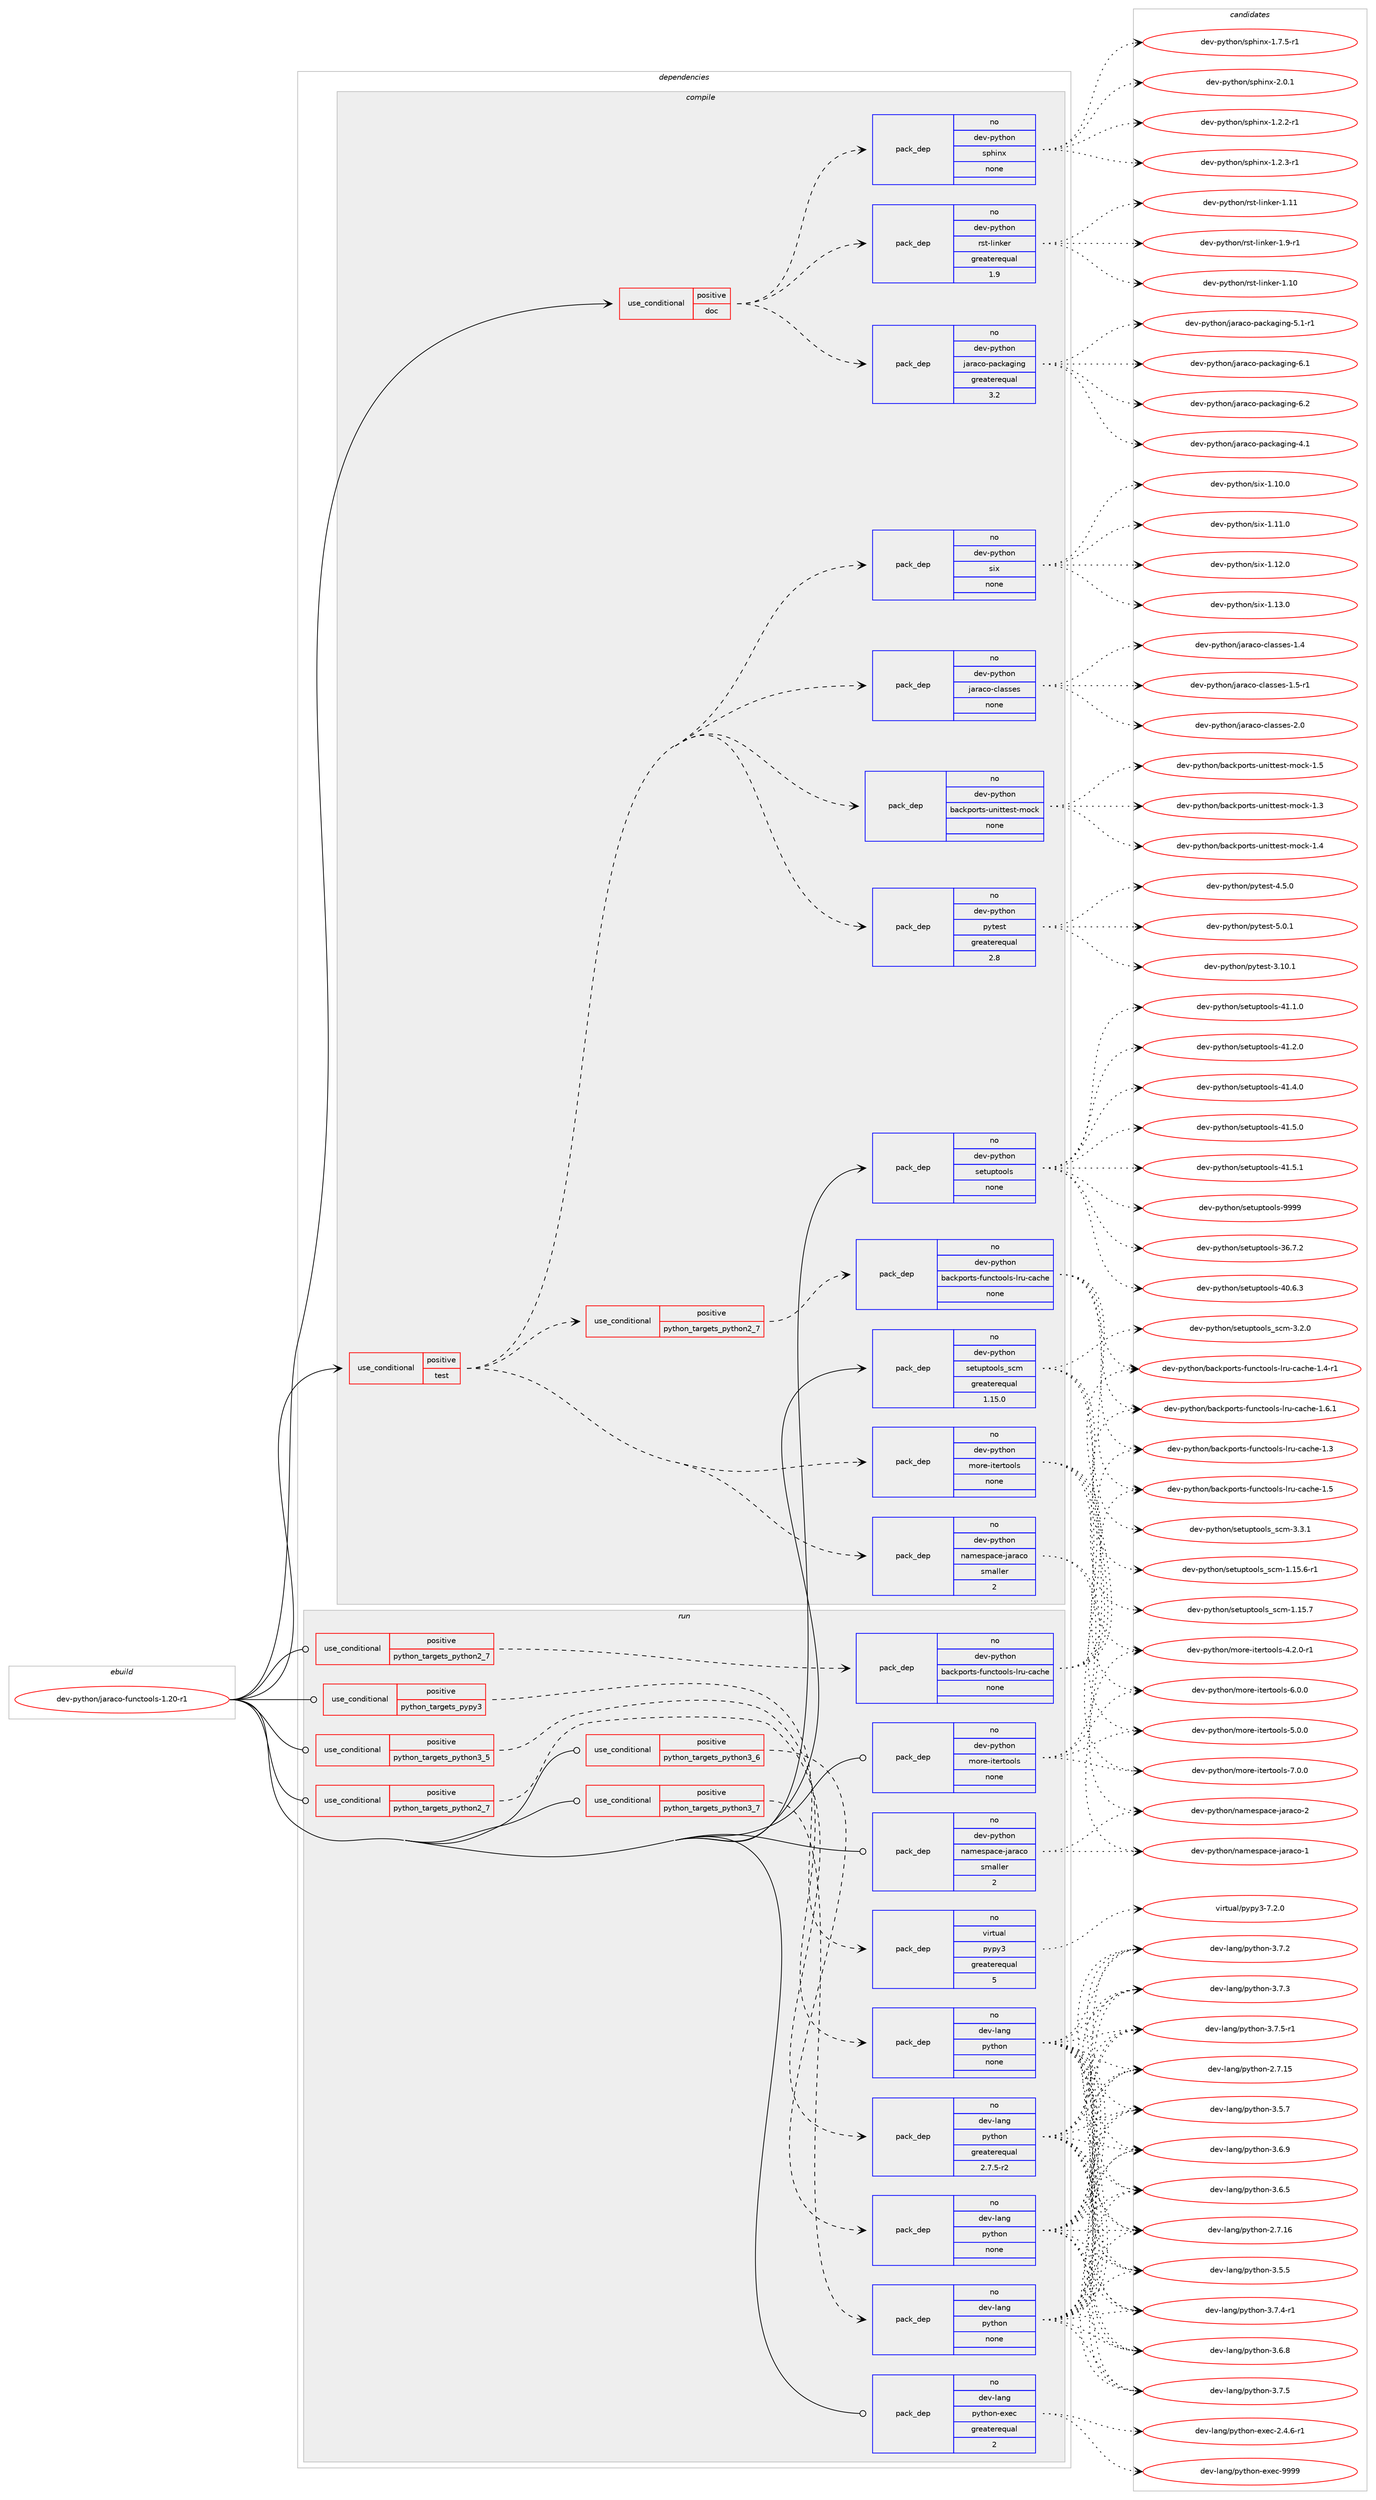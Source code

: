 digraph prolog {

# *************
# Graph options
# *************

newrank=true;
concentrate=true;
compound=true;
graph [rankdir=LR,fontname=Helvetica,fontsize=10,ranksep=1.5];#, ranksep=2.5, nodesep=0.2];
edge  [arrowhead=vee];
node  [fontname=Helvetica,fontsize=10];

# **********
# The ebuild
# **********

subgraph cluster_leftcol {
color=gray;
rank=same;
label=<<i>ebuild</i>>;
id [label="dev-python/jaraco-functools-1.20-r1", color=red, width=4, href="../dev-python/jaraco-functools-1.20-r1.svg"];
}

# ****************
# The dependencies
# ****************

subgraph cluster_midcol {
color=gray;
label=<<i>dependencies</i>>;
subgraph cluster_compile {
fillcolor="#eeeeee";
style=filled;
label=<<i>compile</i>>;
subgraph cond141203 {
dependency610514 [label=<<TABLE BORDER="0" CELLBORDER="1" CELLSPACING="0" CELLPADDING="4"><TR><TD ROWSPAN="3" CELLPADDING="10">use_conditional</TD></TR><TR><TD>positive</TD></TR><TR><TD>doc</TD></TR></TABLE>>, shape=none, color=red];
subgraph pack457512 {
dependency610515 [label=<<TABLE BORDER="0" CELLBORDER="1" CELLSPACING="0" CELLPADDING="4" WIDTH="220"><TR><TD ROWSPAN="6" CELLPADDING="30">pack_dep</TD></TR><TR><TD WIDTH="110">no</TD></TR><TR><TD>dev-python</TD></TR><TR><TD>jaraco-packaging</TD></TR><TR><TD>greaterequal</TD></TR><TR><TD>3.2</TD></TR></TABLE>>, shape=none, color=blue];
}
dependency610514:e -> dependency610515:w [weight=20,style="dashed",arrowhead="vee"];
subgraph pack457513 {
dependency610516 [label=<<TABLE BORDER="0" CELLBORDER="1" CELLSPACING="0" CELLPADDING="4" WIDTH="220"><TR><TD ROWSPAN="6" CELLPADDING="30">pack_dep</TD></TR><TR><TD WIDTH="110">no</TD></TR><TR><TD>dev-python</TD></TR><TR><TD>rst-linker</TD></TR><TR><TD>greaterequal</TD></TR><TR><TD>1.9</TD></TR></TABLE>>, shape=none, color=blue];
}
dependency610514:e -> dependency610516:w [weight=20,style="dashed",arrowhead="vee"];
subgraph pack457514 {
dependency610517 [label=<<TABLE BORDER="0" CELLBORDER="1" CELLSPACING="0" CELLPADDING="4" WIDTH="220"><TR><TD ROWSPAN="6" CELLPADDING="30">pack_dep</TD></TR><TR><TD WIDTH="110">no</TD></TR><TR><TD>dev-python</TD></TR><TR><TD>sphinx</TD></TR><TR><TD>none</TD></TR><TR><TD></TD></TR></TABLE>>, shape=none, color=blue];
}
dependency610514:e -> dependency610517:w [weight=20,style="dashed",arrowhead="vee"];
}
id:e -> dependency610514:w [weight=20,style="solid",arrowhead="vee"];
subgraph cond141204 {
dependency610518 [label=<<TABLE BORDER="0" CELLBORDER="1" CELLSPACING="0" CELLPADDING="4"><TR><TD ROWSPAN="3" CELLPADDING="10">use_conditional</TD></TR><TR><TD>positive</TD></TR><TR><TD>test</TD></TR></TABLE>>, shape=none, color=red];
subgraph pack457515 {
dependency610519 [label=<<TABLE BORDER="0" CELLBORDER="1" CELLSPACING="0" CELLPADDING="4" WIDTH="220"><TR><TD ROWSPAN="6" CELLPADDING="30">pack_dep</TD></TR><TR><TD WIDTH="110">no</TD></TR><TR><TD>dev-python</TD></TR><TR><TD>namespace-jaraco</TD></TR><TR><TD>smaller</TD></TR><TR><TD>2</TD></TR></TABLE>>, shape=none, color=blue];
}
dependency610518:e -> dependency610519:w [weight=20,style="dashed",arrowhead="vee"];
subgraph pack457516 {
dependency610520 [label=<<TABLE BORDER="0" CELLBORDER="1" CELLSPACING="0" CELLPADDING="4" WIDTH="220"><TR><TD ROWSPAN="6" CELLPADDING="30">pack_dep</TD></TR><TR><TD WIDTH="110">no</TD></TR><TR><TD>dev-python</TD></TR><TR><TD>more-itertools</TD></TR><TR><TD>none</TD></TR><TR><TD></TD></TR></TABLE>>, shape=none, color=blue];
}
dependency610518:e -> dependency610520:w [weight=20,style="dashed",arrowhead="vee"];
subgraph cond141205 {
dependency610521 [label=<<TABLE BORDER="0" CELLBORDER="1" CELLSPACING="0" CELLPADDING="4"><TR><TD ROWSPAN="3" CELLPADDING="10">use_conditional</TD></TR><TR><TD>positive</TD></TR><TR><TD>python_targets_python2_7</TD></TR></TABLE>>, shape=none, color=red];
subgraph pack457517 {
dependency610522 [label=<<TABLE BORDER="0" CELLBORDER="1" CELLSPACING="0" CELLPADDING="4" WIDTH="220"><TR><TD ROWSPAN="6" CELLPADDING="30">pack_dep</TD></TR><TR><TD WIDTH="110">no</TD></TR><TR><TD>dev-python</TD></TR><TR><TD>backports-functools-lru-cache</TD></TR><TR><TD>none</TD></TR><TR><TD></TD></TR></TABLE>>, shape=none, color=blue];
}
dependency610521:e -> dependency610522:w [weight=20,style="dashed",arrowhead="vee"];
}
dependency610518:e -> dependency610521:w [weight=20,style="dashed",arrowhead="vee"];
subgraph pack457518 {
dependency610523 [label=<<TABLE BORDER="0" CELLBORDER="1" CELLSPACING="0" CELLPADDING="4" WIDTH="220"><TR><TD ROWSPAN="6" CELLPADDING="30">pack_dep</TD></TR><TR><TD WIDTH="110">no</TD></TR><TR><TD>dev-python</TD></TR><TR><TD>pytest</TD></TR><TR><TD>greaterequal</TD></TR><TR><TD>2.8</TD></TR></TABLE>>, shape=none, color=blue];
}
dependency610518:e -> dependency610523:w [weight=20,style="dashed",arrowhead="vee"];
subgraph pack457519 {
dependency610524 [label=<<TABLE BORDER="0" CELLBORDER="1" CELLSPACING="0" CELLPADDING="4" WIDTH="220"><TR><TD ROWSPAN="6" CELLPADDING="30">pack_dep</TD></TR><TR><TD WIDTH="110">no</TD></TR><TR><TD>dev-python</TD></TR><TR><TD>backports-unittest-mock</TD></TR><TR><TD>none</TD></TR><TR><TD></TD></TR></TABLE>>, shape=none, color=blue];
}
dependency610518:e -> dependency610524:w [weight=20,style="dashed",arrowhead="vee"];
subgraph pack457520 {
dependency610525 [label=<<TABLE BORDER="0" CELLBORDER="1" CELLSPACING="0" CELLPADDING="4" WIDTH="220"><TR><TD ROWSPAN="6" CELLPADDING="30">pack_dep</TD></TR><TR><TD WIDTH="110">no</TD></TR><TR><TD>dev-python</TD></TR><TR><TD>jaraco-classes</TD></TR><TR><TD>none</TD></TR><TR><TD></TD></TR></TABLE>>, shape=none, color=blue];
}
dependency610518:e -> dependency610525:w [weight=20,style="dashed",arrowhead="vee"];
subgraph pack457521 {
dependency610526 [label=<<TABLE BORDER="0" CELLBORDER="1" CELLSPACING="0" CELLPADDING="4" WIDTH="220"><TR><TD ROWSPAN="6" CELLPADDING="30">pack_dep</TD></TR><TR><TD WIDTH="110">no</TD></TR><TR><TD>dev-python</TD></TR><TR><TD>six</TD></TR><TR><TD>none</TD></TR><TR><TD></TD></TR></TABLE>>, shape=none, color=blue];
}
dependency610518:e -> dependency610526:w [weight=20,style="dashed",arrowhead="vee"];
}
id:e -> dependency610518:w [weight=20,style="solid",arrowhead="vee"];
subgraph pack457522 {
dependency610527 [label=<<TABLE BORDER="0" CELLBORDER="1" CELLSPACING="0" CELLPADDING="4" WIDTH="220"><TR><TD ROWSPAN="6" CELLPADDING="30">pack_dep</TD></TR><TR><TD WIDTH="110">no</TD></TR><TR><TD>dev-python</TD></TR><TR><TD>setuptools</TD></TR><TR><TD>none</TD></TR><TR><TD></TD></TR></TABLE>>, shape=none, color=blue];
}
id:e -> dependency610527:w [weight=20,style="solid",arrowhead="vee"];
subgraph pack457523 {
dependency610528 [label=<<TABLE BORDER="0" CELLBORDER="1" CELLSPACING="0" CELLPADDING="4" WIDTH="220"><TR><TD ROWSPAN="6" CELLPADDING="30">pack_dep</TD></TR><TR><TD WIDTH="110">no</TD></TR><TR><TD>dev-python</TD></TR><TR><TD>setuptools_scm</TD></TR><TR><TD>greaterequal</TD></TR><TR><TD>1.15.0</TD></TR></TABLE>>, shape=none, color=blue];
}
id:e -> dependency610528:w [weight=20,style="solid",arrowhead="vee"];
}
subgraph cluster_compileandrun {
fillcolor="#eeeeee";
style=filled;
label=<<i>compile and run</i>>;
}
subgraph cluster_run {
fillcolor="#eeeeee";
style=filled;
label=<<i>run</i>>;
subgraph cond141206 {
dependency610529 [label=<<TABLE BORDER="0" CELLBORDER="1" CELLSPACING="0" CELLPADDING="4"><TR><TD ROWSPAN="3" CELLPADDING="10">use_conditional</TD></TR><TR><TD>positive</TD></TR><TR><TD>python_targets_pypy3</TD></TR></TABLE>>, shape=none, color=red];
subgraph pack457524 {
dependency610530 [label=<<TABLE BORDER="0" CELLBORDER="1" CELLSPACING="0" CELLPADDING="4" WIDTH="220"><TR><TD ROWSPAN="6" CELLPADDING="30">pack_dep</TD></TR><TR><TD WIDTH="110">no</TD></TR><TR><TD>virtual</TD></TR><TR><TD>pypy3</TD></TR><TR><TD>greaterequal</TD></TR><TR><TD>5</TD></TR></TABLE>>, shape=none, color=blue];
}
dependency610529:e -> dependency610530:w [weight=20,style="dashed",arrowhead="vee"];
}
id:e -> dependency610529:w [weight=20,style="solid",arrowhead="odot"];
subgraph cond141207 {
dependency610531 [label=<<TABLE BORDER="0" CELLBORDER="1" CELLSPACING="0" CELLPADDING="4"><TR><TD ROWSPAN="3" CELLPADDING="10">use_conditional</TD></TR><TR><TD>positive</TD></TR><TR><TD>python_targets_python2_7</TD></TR></TABLE>>, shape=none, color=red];
subgraph pack457525 {
dependency610532 [label=<<TABLE BORDER="0" CELLBORDER="1" CELLSPACING="0" CELLPADDING="4" WIDTH="220"><TR><TD ROWSPAN="6" CELLPADDING="30">pack_dep</TD></TR><TR><TD WIDTH="110">no</TD></TR><TR><TD>dev-lang</TD></TR><TR><TD>python</TD></TR><TR><TD>greaterequal</TD></TR><TR><TD>2.7.5-r2</TD></TR></TABLE>>, shape=none, color=blue];
}
dependency610531:e -> dependency610532:w [weight=20,style="dashed",arrowhead="vee"];
}
id:e -> dependency610531:w [weight=20,style="solid",arrowhead="odot"];
subgraph cond141208 {
dependency610533 [label=<<TABLE BORDER="0" CELLBORDER="1" CELLSPACING="0" CELLPADDING="4"><TR><TD ROWSPAN="3" CELLPADDING="10">use_conditional</TD></TR><TR><TD>positive</TD></TR><TR><TD>python_targets_python2_7</TD></TR></TABLE>>, shape=none, color=red];
subgraph pack457526 {
dependency610534 [label=<<TABLE BORDER="0" CELLBORDER="1" CELLSPACING="0" CELLPADDING="4" WIDTH="220"><TR><TD ROWSPAN="6" CELLPADDING="30">pack_dep</TD></TR><TR><TD WIDTH="110">no</TD></TR><TR><TD>dev-python</TD></TR><TR><TD>backports-functools-lru-cache</TD></TR><TR><TD>none</TD></TR><TR><TD></TD></TR></TABLE>>, shape=none, color=blue];
}
dependency610533:e -> dependency610534:w [weight=20,style="dashed",arrowhead="vee"];
}
id:e -> dependency610533:w [weight=20,style="solid",arrowhead="odot"];
subgraph cond141209 {
dependency610535 [label=<<TABLE BORDER="0" CELLBORDER="1" CELLSPACING="0" CELLPADDING="4"><TR><TD ROWSPAN="3" CELLPADDING="10">use_conditional</TD></TR><TR><TD>positive</TD></TR><TR><TD>python_targets_python3_5</TD></TR></TABLE>>, shape=none, color=red];
subgraph pack457527 {
dependency610536 [label=<<TABLE BORDER="0" CELLBORDER="1" CELLSPACING="0" CELLPADDING="4" WIDTH="220"><TR><TD ROWSPAN="6" CELLPADDING="30">pack_dep</TD></TR><TR><TD WIDTH="110">no</TD></TR><TR><TD>dev-lang</TD></TR><TR><TD>python</TD></TR><TR><TD>none</TD></TR><TR><TD></TD></TR></TABLE>>, shape=none, color=blue];
}
dependency610535:e -> dependency610536:w [weight=20,style="dashed",arrowhead="vee"];
}
id:e -> dependency610535:w [weight=20,style="solid",arrowhead="odot"];
subgraph cond141210 {
dependency610537 [label=<<TABLE BORDER="0" CELLBORDER="1" CELLSPACING="0" CELLPADDING="4"><TR><TD ROWSPAN="3" CELLPADDING="10">use_conditional</TD></TR><TR><TD>positive</TD></TR><TR><TD>python_targets_python3_6</TD></TR></TABLE>>, shape=none, color=red];
subgraph pack457528 {
dependency610538 [label=<<TABLE BORDER="0" CELLBORDER="1" CELLSPACING="0" CELLPADDING="4" WIDTH="220"><TR><TD ROWSPAN="6" CELLPADDING="30">pack_dep</TD></TR><TR><TD WIDTH="110">no</TD></TR><TR><TD>dev-lang</TD></TR><TR><TD>python</TD></TR><TR><TD>none</TD></TR><TR><TD></TD></TR></TABLE>>, shape=none, color=blue];
}
dependency610537:e -> dependency610538:w [weight=20,style="dashed",arrowhead="vee"];
}
id:e -> dependency610537:w [weight=20,style="solid",arrowhead="odot"];
subgraph cond141211 {
dependency610539 [label=<<TABLE BORDER="0" CELLBORDER="1" CELLSPACING="0" CELLPADDING="4"><TR><TD ROWSPAN="3" CELLPADDING="10">use_conditional</TD></TR><TR><TD>positive</TD></TR><TR><TD>python_targets_python3_7</TD></TR></TABLE>>, shape=none, color=red];
subgraph pack457529 {
dependency610540 [label=<<TABLE BORDER="0" CELLBORDER="1" CELLSPACING="0" CELLPADDING="4" WIDTH="220"><TR><TD ROWSPAN="6" CELLPADDING="30">pack_dep</TD></TR><TR><TD WIDTH="110">no</TD></TR><TR><TD>dev-lang</TD></TR><TR><TD>python</TD></TR><TR><TD>none</TD></TR><TR><TD></TD></TR></TABLE>>, shape=none, color=blue];
}
dependency610539:e -> dependency610540:w [weight=20,style="dashed",arrowhead="vee"];
}
id:e -> dependency610539:w [weight=20,style="solid",arrowhead="odot"];
subgraph pack457530 {
dependency610541 [label=<<TABLE BORDER="0" CELLBORDER="1" CELLSPACING="0" CELLPADDING="4" WIDTH="220"><TR><TD ROWSPAN="6" CELLPADDING="30">pack_dep</TD></TR><TR><TD WIDTH="110">no</TD></TR><TR><TD>dev-lang</TD></TR><TR><TD>python-exec</TD></TR><TR><TD>greaterequal</TD></TR><TR><TD>2</TD></TR></TABLE>>, shape=none, color=blue];
}
id:e -> dependency610541:w [weight=20,style="solid",arrowhead="odot"];
subgraph pack457531 {
dependency610542 [label=<<TABLE BORDER="0" CELLBORDER="1" CELLSPACING="0" CELLPADDING="4" WIDTH="220"><TR><TD ROWSPAN="6" CELLPADDING="30">pack_dep</TD></TR><TR><TD WIDTH="110">no</TD></TR><TR><TD>dev-python</TD></TR><TR><TD>more-itertools</TD></TR><TR><TD>none</TD></TR><TR><TD></TD></TR></TABLE>>, shape=none, color=blue];
}
id:e -> dependency610542:w [weight=20,style="solid",arrowhead="odot"];
subgraph pack457532 {
dependency610543 [label=<<TABLE BORDER="0" CELLBORDER="1" CELLSPACING="0" CELLPADDING="4" WIDTH="220"><TR><TD ROWSPAN="6" CELLPADDING="30">pack_dep</TD></TR><TR><TD WIDTH="110">no</TD></TR><TR><TD>dev-python</TD></TR><TR><TD>namespace-jaraco</TD></TR><TR><TD>smaller</TD></TR><TR><TD>2</TD></TR></TABLE>>, shape=none, color=blue];
}
id:e -> dependency610543:w [weight=20,style="solid",arrowhead="odot"];
}
}

# **************
# The candidates
# **************

subgraph cluster_choices {
rank=same;
color=gray;
label=<<i>candidates</i>>;

subgraph choice457512 {
color=black;
nodesep=1;
choice10010111845112121116104111110471069711497991114511297991079710310511010345524649 [label="dev-python/jaraco-packaging-4.1", color=red, width=4,href="../dev-python/jaraco-packaging-4.1.svg"];
choice100101118451121211161041111104710697114979911145112979910797103105110103455346494511449 [label="dev-python/jaraco-packaging-5.1-r1", color=red, width=4,href="../dev-python/jaraco-packaging-5.1-r1.svg"];
choice10010111845112121116104111110471069711497991114511297991079710310511010345544649 [label="dev-python/jaraco-packaging-6.1", color=red, width=4,href="../dev-python/jaraco-packaging-6.1.svg"];
choice10010111845112121116104111110471069711497991114511297991079710310511010345544650 [label="dev-python/jaraco-packaging-6.2", color=red, width=4,href="../dev-python/jaraco-packaging-6.2.svg"];
dependency610515:e -> choice10010111845112121116104111110471069711497991114511297991079710310511010345524649:w [style=dotted,weight="100"];
dependency610515:e -> choice100101118451121211161041111104710697114979911145112979910797103105110103455346494511449:w [style=dotted,weight="100"];
dependency610515:e -> choice10010111845112121116104111110471069711497991114511297991079710310511010345544649:w [style=dotted,weight="100"];
dependency610515:e -> choice10010111845112121116104111110471069711497991114511297991079710310511010345544650:w [style=dotted,weight="100"];
}
subgraph choice457513 {
color=black;
nodesep=1;
choice1001011184511212111610411111047114115116451081051101071011144549464948 [label="dev-python/rst-linker-1.10", color=red, width=4,href="../dev-python/rst-linker-1.10.svg"];
choice1001011184511212111610411111047114115116451081051101071011144549464949 [label="dev-python/rst-linker-1.11", color=red, width=4,href="../dev-python/rst-linker-1.11.svg"];
choice100101118451121211161041111104711411511645108105110107101114454946574511449 [label="dev-python/rst-linker-1.9-r1", color=red, width=4,href="../dev-python/rst-linker-1.9-r1.svg"];
dependency610516:e -> choice1001011184511212111610411111047114115116451081051101071011144549464948:w [style=dotted,weight="100"];
dependency610516:e -> choice1001011184511212111610411111047114115116451081051101071011144549464949:w [style=dotted,weight="100"];
dependency610516:e -> choice100101118451121211161041111104711411511645108105110107101114454946574511449:w [style=dotted,weight="100"];
}
subgraph choice457514 {
color=black;
nodesep=1;
choice10010111845112121116104111110471151121041051101204549465046504511449 [label="dev-python/sphinx-1.2.2-r1", color=red, width=4,href="../dev-python/sphinx-1.2.2-r1.svg"];
choice10010111845112121116104111110471151121041051101204549465046514511449 [label="dev-python/sphinx-1.2.3-r1", color=red, width=4,href="../dev-python/sphinx-1.2.3-r1.svg"];
choice10010111845112121116104111110471151121041051101204549465546534511449 [label="dev-python/sphinx-1.7.5-r1", color=red, width=4,href="../dev-python/sphinx-1.7.5-r1.svg"];
choice1001011184511212111610411111047115112104105110120455046484649 [label="dev-python/sphinx-2.0.1", color=red, width=4,href="../dev-python/sphinx-2.0.1.svg"];
dependency610517:e -> choice10010111845112121116104111110471151121041051101204549465046504511449:w [style=dotted,weight="100"];
dependency610517:e -> choice10010111845112121116104111110471151121041051101204549465046514511449:w [style=dotted,weight="100"];
dependency610517:e -> choice10010111845112121116104111110471151121041051101204549465546534511449:w [style=dotted,weight="100"];
dependency610517:e -> choice1001011184511212111610411111047115112104105110120455046484649:w [style=dotted,weight="100"];
}
subgraph choice457515 {
color=black;
nodesep=1;
choice1001011184511212111610411111047110971091011151129799101451069711497991114549 [label="dev-python/namespace-jaraco-1", color=red, width=4,href="../dev-python/namespace-jaraco-1.svg"];
choice1001011184511212111610411111047110971091011151129799101451069711497991114550 [label="dev-python/namespace-jaraco-2", color=red, width=4,href="../dev-python/namespace-jaraco-2.svg"];
dependency610519:e -> choice1001011184511212111610411111047110971091011151129799101451069711497991114549:w [style=dotted,weight="100"];
dependency610519:e -> choice1001011184511212111610411111047110971091011151129799101451069711497991114550:w [style=dotted,weight="100"];
}
subgraph choice457516 {
color=black;
nodesep=1;
choice1001011184511212111610411111047109111114101451051161011141161111111081154552465046484511449 [label="dev-python/more-itertools-4.2.0-r1", color=red, width=4,href="../dev-python/more-itertools-4.2.0-r1.svg"];
choice100101118451121211161041111104710911111410145105116101114116111111108115455346484648 [label="dev-python/more-itertools-5.0.0", color=red, width=4,href="../dev-python/more-itertools-5.0.0.svg"];
choice100101118451121211161041111104710911111410145105116101114116111111108115455446484648 [label="dev-python/more-itertools-6.0.0", color=red, width=4,href="../dev-python/more-itertools-6.0.0.svg"];
choice100101118451121211161041111104710911111410145105116101114116111111108115455546484648 [label="dev-python/more-itertools-7.0.0", color=red, width=4,href="../dev-python/more-itertools-7.0.0.svg"];
dependency610520:e -> choice1001011184511212111610411111047109111114101451051161011141161111111081154552465046484511449:w [style=dotted,weight="100"];
dependency610520:e -> choice100101118451121211161041111104710911111410145105116101114116111111108115455346484648:w [style=dotted,weight="100"];
dependency610520:e -> choice100101118451121211161041111104710911111410145105116101114116111111108115455446484648:w [style=dotted,weight="100"];
dependency610520:e -> choice100101118451121211161041111104710911111410145105116101114116111111108115455546484648:w [style=dotted,weight="100"];
}
subgraph choice457517 {
color=black;
nodesep=1;
choice10010111845112121116104111110479897991071121111141161154510211711099116111111108115451081141174599979910410145494651 [label="dev-python/backports-functools-lru-cache-1.3", color=red, width=4,href="../dev-python/backports-functools-lru-cache-1.3.svg"];
choice100101118451121211161041111104798979910711211111411611545102117110991161111111081154510811411745999799104101454946524511449 [label="dev-python/backports-functools-lru-cache-1.4-r1", color=red, width=4,href="../dev-python/backports-functools-lru-cache-1.4-r1.svg"];
choice10010111845112121116104111110479897991071121111141161154510211711099116111111108115451081141174599979910410145494653 [label="dev-python/backports-functools-lru-cache-1.5", color=red, width=4,href="../dev-python/backports-functools-lru-cache-1.5.svg"];
choice100101118451121211161041111104798979910711211111411611545102117110991161111111081154510811411745999799104101454946544649 [label="dev-python/backports-functools-lru-cache-1.6.1", color=red, width=4,href="../dev-python/backports-functools-lru-cache-1.6.1.svg"];
dependency610522:e -> choice10010111845112121116104111110479897991071121111141161154510211711099116111111108115451081141174599979910410145494651:w [style=dotted,weight="100"];
dependency610522:e -> choice100101118451121211161041111104798979910711211111411611545102117110991161111111081154510811411745999799104101454946524511449:w [style=dotted,weight="100"];
dependency610522:e -> choice10010111845112121116104111110479897991071121111141161154510211711099116111111108115451081141174599979910410145494653:w [style=dotted,weight="100"];
dependency610522:e -> choice100101118451121211161041111104798979910711211111411611545102117110991161111111081154510811411745999799104101454946544649:w [style=dotted,weight="100"];
}
subgraph choice457518 {
color=black;
nodesep=1;
choice100101118451121211161041111104711212111610111511645514649484649 [label="dev-python/pytest-3.10.1", color=red, width=4,href="../dev-python/pytest-3.10.1.svg"];
choice1001011184511212111610411111047112121116101115116455246534648 [label="dev-python/pytest-4.5.0", color=red, width=4,href="../dev-python/pytest-4.5.0.svg"];
choice1001011184511212111610411111047112121116101115116455346484649 [label="dev-python/pytest-5.0.1", color=red, width=4,href="../dev-python/pytest-5.0.1.svg"];
dependency610523:e -> choice100101118451121211161041111104711212111610111511645514649484649:w [style=dotted,weight="100"];
dependency610523:e -> choice1001011184511212111610411111047112121116101115116455246534648:w [style=dotted,weight="100"];
dependency610523:e -> choice1001011184511212111610411111047112121116101115116455346484649:w [style=dotted,weight="100"];
}
subgraph choice457519 {
color=black;
nodesep=1;
choice100101118451121211161041111104798979910711211111411611545117110105116116101115116451091119910745494651 [label="dev-python/backports-unittest-mock-1.3", color=red, width=4,href="../dev-python/backports-unittest-mock-1.3.svg"];
choice100101118451121211161041111104798979910711211111411611545117110105116116101115116451091119910745494652 [label="dev-python/backports-unittest-mock-1.4", color=red, width=4,href="../dev-python/backports-unittest-mock-1.4.svg"];
choice100101118451121211161041111104798979910711211111411611545117110105116116101115116451091119910745494653 [label="dev-python/backports-unittest-mock-1.5", color=red, width=4,href="../dev-python/backports-unittest-mock-1.5.svg"];
dependency610524:e -> choice100101118451121211161041111104798979910711211111411611545117110105116116101115116451091119910745494651:w [style=dotted,weight="100"];
dependency610524:e -> choice100101118451121211161041111104798979910711211111411611545117110105116116101115116451091119910745494652:w [style=dotted,weight="100"];
dependency610524:e -> choice100101118451121211161041111104798979910711211111411611545117110105116116101115116451091119910745494653:w [style=dotted,weight="100"];
}
subgraph choice457520 {
color=black;
nodesep=1;
choice100101118451121211161041111104710697114979911145991089711511510111545494652 [label="dev-python/jaraco-classes-1.4", color=red, width=4,href="../dev-python/jaraco-classes-1.4.svg"];
choice1001011184511212111610411111047106971149799111459910897115115101115454946534511449 [label="dev-python/jaraco-classes-1.5-r1", color=red, width=4,href="../dev-python/jaraco-classes-1.5-r1.svg"];
choice100101118451121211161041111104710697114979911145991089711511510111545504648 [label="dev-python/jaraco-classes-2.0", color=red, width=4,href="../dev-python/jaraco-classes-2.0.svg"];
dependency610525:e -> choice100101118451121211161041111104710697114979911145991089711511510111545494652:w [style=dotted,weight="100"];
dependency610525:e -> choice1001011184511212111610411111047106971149799111459910897115115101115454946534511449:w [style=dotted,weight="100"];
dependency610525:e -> choice100101118451121211161041111104710697114979911145991089711511510111545504648:w [style=dotted,weight="100"];
}
subgraph choice457521 {
color=black;
nodesep=1;
choice100101118451121211161041111104711510512045494649484648 [label="dev-python/six-1.10.0", color=red, width=4,href="../dev-python/six-1.10.0.svg"];
choice100101118451121211161041111104711510512045494649494648 [label="dev-python/six-1.11.0", color=red, width=4,href="../dev-python/six-1.11.0.svg"];
choice100101118451121211161041111104711510512045494649504648 [label="dev-python/six-1.12.0", color=red, width=4,href="../dev-python/six-1.12.0.svg"];
choice100101118451121211161041111104711510512045494649514648 [label="dev-python/six-1.13.0", color=red, width=4,href="../dev-python/six-1.13.0.svg"];
dependency610526:e -> choice100101118451121211161041111104711510512045494649484648:w [style=dotted,weight="100"];
dependency610526:e -> choice100101118451121211161041111104711510512045494649494648:w [style=dotted,weight="100"];
dependency610526:e -> choice100101118451121211161041111104711510512045494649504648:w [style=dotted,weight="100"];
dependency610526:e -> choice100101118451121211161041111104711510512045494649514648:w [style=dotted,weight="100"];
}
subgraph choice457522 {
color=black;
nodesep=1;
choice100101118451121211161041111104711510111611711211611111110811545515446554650 [label="dev-python/setuptools-36.7.2", color=red, width=4,href="../dev-python/setuptools-36.7.2.svg"];
choice100101118451121211161041111104711510111611711211611111110811545524846544651 [label="dev-python/setuptools-40.6.3", color=red, width=4,href="../dev-python/setuptools-40.6.3.svg"];
choice100101118451121211161041111104711510111611711211611111110811545524946494648 [label="dev-python/setuptools-41.1.0", color=red, width=4,href="../dev-python/setuptools-41.1.0.svg"];
choice100101118451121211161041111104711510111611711211611111110811545524946504648 [label="dev-python/setuptools-41.2.0", color=red, width=4,href="../dev-python/setuptools-41.2.0.svg"];
choice100101118451121211161041111104711510111611711211611111110811545524946524648 [label="dev-python/setuptools-41.4.0", color=red, width=4,href="../dev-python/setuptools-41.4.0.svg"];
choice100101118451121211161041111104711510111611711211611111110811545524946534648 [label="dev-python/setuptools-41.5.0", color=red, width=4,href="../dev-python/setuptools-41.5.0.svg"];
choice100101118451121211161041111104711510111611711211611111110811545524946534649 [label="dev-python/setuptools-41.5.1", color=red, width=4,href="../dev-python/setuptools-41.5.1.svg"];
choice10010111845112121116104111110471151011161171121161111111081154557575757 [label="dev-python/setuptools-9999", color=red, width=4,href="../dev-python/setuptools-9999.svg"];
dependency610527:e -> choice100101118451121211161041111104711510111611711211611111110811545515446554650:w [style=dotted,weight="100"];
dependency610527:e -> choice100101118451121211161041111104711510111611711211611111110811545524846544651:w [style=dotted,weight="100"];
dependency610527:e -> choice100101118451121211161041111104711510111611711211611111110811545524946494648:w [style=dotted,weight="100"];
dependency610527:e -> choice100101118451121211161041111104711510111611711211611111110811545524946504648:w [style=dotted,weight="100"];
dependency610527:e -> choice100101118451121211161041111104711510111611711211611111110811545524946524648:w [style=dotted,weight="100"];
dependency610527:e -> choice100101118451121211161041111104711510111611711211611111110811545524946534648:w [style=dotted,weight="100"];
dependency610527:e -> choice100101118451121211161041111104711510111611711211611111110811545524946534649:w [style=dotted,weight="100"];
dependency610527:e -> choice10010111845112121116104111110471151011161171121161111111081154557575757:w [style=dotted,weight="100"];
}
subgraph choice457523 {
color=black;
nodesep=1;
choice10010111845112121116104111110471151011161171121161111111081159511599109454946495346544511449 [label="dev-python/setuptools_scm-1.15.6-r1", color=red, width=4,href="../dev-python/setuptools_scm-1.15.6-r1.svg"];
choice1001011184511212111610411111047115101116117112116111111108115951159910945494649534655 [label="dev-python/setuptools_scm-1.15.7", color=red, width=4,href="../dev-python/setuptools_scm-1.15.7.svg"];
choice10010111845112121116104111110471151011161171121161111111081159511599109455146504648 [label="dev-python/setuptools_scm-3.2.0", color=red, width=4,href="../dev-python/setuptools_scm-3.2.0.svg"];
choice10010111845112121116104111110471151011161171121161111111081159511599109455146514649 [label="dev-python/setuptools_scm-3.3.1", color=red, width=4,href="../dev-python/setuptools_scm-3.3.1.svg"];
dependency610528:e -> choice10010111845112121116104111110471151011161171121161111111081159511599109454946495346544511449:w [style=dotted,weight="100"];
dependency610528:e -> choice1001011184511212111610411111047115101116117112116111111108115951159910945494649534655:w [style=dotted,weight="100"];
dependency610528:e -> choice10010111845112121116104111110471151011161171121161111111081159511599109455146504648:w [style=dotted,weight="100"];
dependency610528:e -> choice10010111845112121116104111110471151011161171121161111111081159511599109455146514649:w [style=dotted,weight="100"];
}
subgraph choice457524 {
color=black;
nodesep=1;
choice118105114116117971084711212111212151455546504648 [label="virtual/pypy3-7.2.0", color=red, width=4,href="../virtual/pypy3-7.2.0.svg"];
dependency610530:e -> choice118105114116117971084711212111212151455546504648:w [style=dotted,weight="100"];
}
subgraph choice457525 {
color=black;
nodesep=1;
choice10010111845108971101034711212111610411111045504655464953 [label="dev-lang/python-2.7.15", color=red, width=4,href="../dev-lang/python-2.7.15.svg"];
choice10010111845108971101034711212111610411111045504655464954 [label="dev-lang/python-2.7.16", color=red, width=4,href="../dev-lang/python-2.7.16.svg"];
choice100101118451089711010347112121116104111110455146534653 [label="dev-lang/python-3.5.5", color=red, width=4,href="../dev-lang/python-3.5.5.svg"];
choice100101118451089711010347112121116104111110455146534655 [label="dev-lang/python-3.5.7", color=red, width=4,href="../dev-lang/python-3.5.7.svg"];
choice100101118451089711010347112121116104111110455146544653 [label="dev-lang/python-3.6.5", color=red, width=4,href="../dev-lang/python-3.6.5.svg"];
choice100101118451089711010347112121116104111110455146544656 [label="dev-lang/python-3.6.8", color=red, width=4,href="../dev-lang/python-3.6.8.svg"];
choice100101118451089711010347112121116104111110455146544657 [label="dev-lang/python-3.6.9", color=red, width=4,href="../dev-lang/python-3.6.9.svg"];
choice100101118451089711010347112121116104111110455146554650 [label="dev-lang/python-3.7.2", color=red, width=4,href="../dev-lang/python-3.7.2.svg"];
choice100101118451089711010347112121116104111110455146554651 [label="dev-lang/python-3.7.3", color=red, width=4,href="../dev-lang/python-3.7.3.svg"];
choice1001011184510897110103471121211161041111104551465546524511449 [label="dev-lang/python-3.7.4-r1", color=red, width=4,href="../dev-lang/python-3.7.4-r1.svg"];
choice100101118451089711010347112121116104111110455146554653 [label="dev-lang/python-3.7.5", color=red, width=4,href="../dev-lang/python-3.7.5.svg"];
choice1001011184510897110103471121211161041111104551465546534511449 [label="dev-lang/python-3.7.5-r1", color=red, width=4,href="../dev-lang/python-3.7.5-r1.svg"];
dependency610532:e -> choice10010111845108971101034711212111610411111045504655464953:w [style=dotted,weight="100"];
dependency610532:e -> choice10010111845108971101034711212111610411111045504655464954:w [style=dotted,weight="100"];
dependency610532:e -> choice100101118451089711010347112121116104111110455146534653:w [style=dotted,weight="100"];
dependency610532:e -> choice100101118451089711010347112121116104111110455146534655:w [style=dotted,weight="100"];
dependency610532:e -> choice100101118451089711010347112121116104111110455146544653:w [style=dotted,weight="100"];
dependency610532:e -> choice100101118451089711010347112121116104111110455146544656:w [style=dotted,weight="100"];
dependency610532:e -> choice100101118451089711010347112121116104111110455146544657:w [style=dotted,weight="100"];
dependency610532:e -> choice100101118451089711010347112121116104111110455146554650:w [style=dotted,weight="100"];
dependency610532:e -> choice100101118451089711010347112121116104111110455146554651:w [style=dotted,weight="100"];
dependency610532:e -> choice1001011184510897110103471121211161041111104551465546524511449:w [style=dotted,weight="100"];
dependency610532:e -> choice100101118451089711010347112121116104111110455146554653:w [style=dotted,weight="100"];
dependency610532:e -> choice1001011184510897110103471121211161041111104551465546534511449:w [style=dotted,weight="100"];
}
subgraph choice457526 {
color=black;
nodesep=1;
choice10010111845112121116104111110479897991071121111141161154510211711099116111111108115451081141174599979910410145494651 [label="dev-python/backports-functools-lru-cache-1.3", color=red, width=4,href="../dev-python/backports-functools-lru-cache-1.3.svg"];
choice100101118451121211161041111104798979910711211111411611545102117110991161111111081154510811411745999799104101454946524511449 [label="dev-python/backports-functools-lru-cache-1.4-r1", color=red, width=4,href="../dev-python/backports-functools-lru-cache-1.4-r1.svg"];
choice10010111845112121116104111110479897991071121111141161154510211711099116111111108115451081141174599979910410145494653 [label="dev-python/backports-functools-lru-cache-1.5", color=red, width=4,href="../dev-python/backports-functools-lru-cache-1.5.svg"];
choice100101118451121211161041111104798979910711211111411611545102117110991161111111081154510811411745999799104101454946544649 [label="dev-python/backports-functools-lru-cache-1.6.1", color=red, width=4,href="../dev-python/backports-functools-lru-cache-1.6.1.svg"];
dependency610534:e -> choice10010111845112121116104111110479897991071121111141161154510211711099116111111108115451081141174599979910410145494651:w [style=dotted,weight="100"];
dependency610534:e -> choice100101118451121211161041111104798979910711211111411611545102117110991161111111081154510811411745999799104101454946524511449:w [style=dotted,weight="100"];
dependency610534:e -> choice10010111845112121116104111110479897991071121111141161154510211711099116111111108115451081141174599979910410145494653:w [style=dotted,weight="100"];
dependency610534:e -> choice100101118451121211161041111104798979910711211111411611545102117110991161111111081154510811411745999799104101454946544649:w [style=dotted,weight="100"];
}
subgraph choice457527 {
color=black;
nodesep=1;
choice10010111845108971101034711212111610411111045504655464953 [label="dev-lang/python-2.7.15", color=red, width=4,href="../dev-lang/python-2.7.15.svg"];
choice10010111845108971101034711212111610411111045504655464954 [label="dev-lang/python-2.7.16", color=red, width=4,href="../dev-lang/python-2.7.16.svg"];
choice100101118451089711010347112121116104111110455146534653 [label="dev-lang/python-3.5.5", color=red, width=4,href="../dev-lang/python-3.5.5.svg"];
choice100101118451089711010347112121116104111110455146534655 [label="dev-lang/python-3.5.7", color=red, width=4,href="../dev-lang/python-3.5.7.svg"];
choice100101118451089711010347112121116104111110455146544653 [label="dev-lang/python-3.6.5", color=red, width=4,href="../dev-lang/python-3.6.5.svg"];
choice100101118451089711010347112121116104111110455146544656 [label="dev-lang/python-3.6.8", color=red, width=4,href="../dev-lang/python-3.6.8.svg"];
choice100101118451089711010347112121116104111110455146544657 [label="dev-lang/python-3.6.9", color=red, width=4,href="../dev-lang/python-3.6.9.svg"];
choice100101118451089711010347112121116104111110455146554650 [label="dev-lang/python-3.7.2", color=red, width=4,href="../dev-lang/python-3.7.2.svg"];
choice100101118451089711010347112121116104111110455146554651 [label="dev-lang/python-3.7.3", color=red, width=4,href="../dev-lang/python-3.7.3.svg"];
choice1001011184510897110103471121211161041111104551465546524511449 [label="dev-lang/python-3.7.4-r1", color=red, width=4,href="../dev-lang/python-3.7.4-r1.svg"];
choice100101118451089711010347112121116104111110455146554653 [label="dev-lang/python-3.7.5", color=red, width=4,href="../dev-lang/python-3.7.5.svg"];
choice1001011184510897110103471121211161041111104551465546534511449 [label="dev-lang/python-3.7.5-r1", color=red, width=4,href="../dev-lang/python-3.7.5-r1.svg"];
dependency610536:e -> choice10010111845108971101034711212111610411111045504655464953:w [style=dotted,weight="100"];
dependency610536:e -> choice10010111845108971101034711212111610411111045504655464954:w [style=dotted,weight="100"];
dependency610536:e -> choice100101118451089711010347112121116104111110455146534653:w [style=dotted,weight="100"];
dependency610536:e -> choice100101118451089711010347112121116104111110455146534655:w [style=dotted,weight="100"];
dependency610536:e -> choice100101118451089711010347112121116104111110455146544653:w [style=dotted,weight="100"];
dependency610536:e -> choice100101118451089711010347112121116104111110455146544656:w [style=dotted,weight="100"];
dependency610536:e -> choice100101118451089711010347112121116104111110455146544657:w [style=dotted,weight="100"];
dependency610536:e -> choice100101118451089711010347112121116104111110455146554650:w [style=dotted,weight="100"];
dependency610536:e -> choice100101118451089711010347112121116104111110455146554651:w [style=dotted,weight="100"];
dependency610536:e -> choice1001011184510897110103471121211161041111104551465546524511449:w [style=dotted,weight="100"];
dependency610536:e -> choice100101118451089711010347112121116104111110455146554653:w [style=dotted,weight="100"];
dependency610536:e -> choice1001011184510897110103471121211161041111104551465546534511449:w [style=dotted,weight="100"];
}
subgraph choice457528 {
color=black;
nodesep=1;
choice10010111845108971101034711212111610411111045504655464953 [label="dev-lang/python-2.7.15", color=red, width=4,href="../dev-lang/python-2.7.15.svg"];
choice10010111845108971101034711212111610411111045504655464954 [label="dev-lang/python-2.7.16", color=red, width=4,href="../dev-lang/python-2.7.16.svg"];
choice100101118451089711010347112121116104111110455146534653 [label="dev-lang/python-3.5.5", color=red, width=4,href="../dev-lang/python-3.5.5.svg"];
choice100101118451089711010347112121116104111110455146534655 [label="dev-lang/python-3.5.7", color=red, width=4,href="../dev-lang/python-3.5.7.svg"];
choice100101118451089711010347112121116104111110455146544653 [label="dev-lang/python-3.6.5", color=red, width=4,href="../dev-lang/python-3.6.5.svg"];
choice100101118451089711010347112121116104111110455146544656 [label="dev-lang/python-3.6.8", color=red, width=4,href="../dev-lang/python-3.6.8.svg"];
choice100101118451089711010347112121116104111110455146544657 [label="dev-lang/python-3.6.9", color=red, width=4,href="../dev-lang/python-3.6.9.svg"];
choice100101118451089711010347112121116104111110455146554650 [label="dev-lang/python-3.7.2", color=red, width=4,href="../dev-lang/python-3.7.2.svg"];
choice100101118451089711010347112121116104111110455146554651 [label="dev-lang/python-3.7.3", color=red, width=4,href="../dev-lang/python-3.7.3.svg"];
choice1001011184510897110103471121211161041111104551465546524511449 [label="dev-lang/python-3.7.4-r1", color=red, width=4,href="../dev-lang/python-3.7.4-r1.svg"];
choice100101118451089711010347112121116104111110455146554653 [label="dev-lang/python-3.7.5", color=red, width=4,href="../dev-lang/python-3.7.5.svg"];
choice1001011184510897110103471121211161041111104551465546534511449 [label="dev-lang/python-3.7.5-r1", color=red, width=4,href="../dev-lang/python-3.7.5-r1.svg"];
dependency610538:e -> choice10010111845108971101034711212111610411111045504655464953:w [style=dotted,weight="100"];
dependency610538:e -> choice10010111845108971101034711212111610411111045504655464954:w [style=dotted,weight="100"];
dependency610538:e -> choice100101118451089711010347112121116104111110455146534653:w [style=dotted,weight="100"];
dependency610538:e -> choice100101118451089711010347112121116104111110455146534655:w [style=dotted,weight="100"];
dependency610538:e -> choice100101118451089711010347112121116104111110455146544653:w [style=dotted,weight="100"];
dependency610538:e -> choice100101118451089711010347112121116104111110455146544656:w [style=dotted,weight="100"];
dependency610538:e -> choice100101118451089711010347112121116104111110455146544657:w [style=dotted,weight="100"];
dependency610538:e -> choice100101118451089711010347112121116104111110455146554650:w [style=dotted,weight="100"];
dependency610538:e -> choice100101118451089711010347112121116104111110455146554651:w [style=dotted,weight="100"];
dependency610538:e -> choice1001011184510897110103471121211161041111104551465546524511449:w [style=dotted,weight="100"];
dependency610538:e -> choice100101118451089711010347112121116104111110455146554653:w [style=dotted,weight="100"];
dependency610538:e -> choice1001011184510897110103471121211161041111104551465546534511449:w [style=dotted,weight="100"];
}
subgraph choice457529 {
color=black;
nodesep=1;
choice10010111845108971101034711212111610411111045504655464953 [label="dev-lang/python-2.7.15", color=red, width=4,href="../dev-lang/python-2.7.15.svg"];
choice10010111845108971101034711212111610411111045504655464954 [label="dev-lang/python-2.7.16", color=red, width=4,href="../dev-lang/python-2.7.16.svg"];
choice100101118451089711010347112121116104111110455146534653 [label="dev-lang/python-3.5.5", color=red, width=4,href="../dev-lang/python-3.5.5.svg"];
choice100101118451089711010347112121116104111110455146534655 [label="dev-lang/python-3.5.7", color=red, width=4,href="../dev-lang/python-3.5.7.svg"];
choice100101118451089711010347112121116104111110455146544653 [label="dev-lang/python-3.6.5", color=red, width=4,href="../dev-lang/python-3.6.5.svg"];
choice100101118451089711010347112121116104111110455146544656 [label="dev-lang/python-3.6.8", color=red, width=4,href="../dev-lang/python-3.6.8.svg"];
choice100101118451089711010347112121116104111110455146544657 [label="dev-lang/python-3.6.9", color=red, width=4,href="../dev-lang/python-3.6.9.svg"];
choice100101118451089711010347112121116104111110455146554650 [label="dev-lang/python-3.7.2", color=red, width=4,href="../dev-lang/python-3.7.2.svg"];
choice100101118451089711010347112121116104111110455146554651 [label="dev-lang/python-3.7.3", color=red, width=4,href="../dev-lang/python-3.7.3.svg"];
choice1001011184510897110103471121211161041111104551465546524511449 [label="dev-lang/python-3.7.4-r1", color=red, width=4,href="../dev-lang/python-3.7.4-r1.svg"];
choice100101118451089711010347112121116104111110455146554653 [label="dev-lang/python-3.7.5", color=red, width=4,href="../dev-lang/python-3.7.5.svg"];
choice1001011184510897110103471121211161041111104551465546534511449 [label="dev-lang/python-3.7.5-r1", color=red, width=4,href="../dev-lang/python-3.7.5-r1.svg"];
dependency610540:e -> choice10010111845108971101034711212111610411111045504655464953:w [style=dotted,weight="100"];
dependency610540:e -> choice10010111845108971101034711212111610411111045504655464954:w [style=dotted,weight="100"];
dependency610540:e -> choice100101118451089711010347112121116104111110455146534653:w [style=dotted,weight="100"];
dependency610540:e -> choice100101118451089711010347112121116104111110455146534655:w [style=dotted,weight="100"];
dependency610540:e -> choice100101118451089711010347112121116104111110455146544653:w [style=dotted,weight="100"];
dependency610540:e -> choice100101118451089711010347112121116104111110455146544656:w [style=dotted,weight="100"];
dependency610540:e -> choice100101118451089711010347112121116104111110455146544657:w [style=dotted,weight="100"];
dependency610540:e -> choice100101118451089711010347112121116104111110455146554650:w [style=dotted,weight="100"];
dependency610540:e -> choice100101118451089711010347112121116104111110455146554651:w [style=dotted,weight="100"];
dependency610540:e -> choice1001011184510897110103471121211161041111104551465546524511449:w [style=dotted,weight="100"];
dependency610540:e -> choice100101118451089711010347112121116104111110455146554653:w [style=dotted,weight="100"];
dependency610540:e -> choice1001011184510897110103471121211161041111104551465546534511449:w [style=dotted,weight="100"];
}
subgraph choice457530 {
color=black;
nodesep=1;
choice10010111845108971101034711212111610411111045101120101994550465246544511449 [label="dev-lang/python-exec-2.4.6-r1", color=red, width=4,href="../dev-lang/python-exec-2.4.6-r1.svg"];
choice10010111845108971101034711212111610411111045101120101994557575757 [label="dev-lang/python-exec-9999", color=red, width=4,href="../dev-lang/python-exec-9999.svg"];
dependency610541:e -> choice10010111845108971101034711212111610411111045101120101994550465246544511449:w [style=dotted,weight="100"];
dependency610541:e -> choice10010111845108971101034711212111610411111045101120101994557575757:w [style=dotted,weight="100"];
}
subgraph choice457531 {
color=black;
nodesep=1;
choice1001011184511212111610411111047109111114101451051161011141161111111081154552465046484511449 [label="dev-python/more-itertools-4.2.0-r1", color=red, width=4,href="../dev-python/more-itertools-4.2.0-r1.svg"];
choice100101118451121211161041111104710911111410145105116101114116111111108115455346484648 [label="dev-python/more-itertools-5.0.0", color=red, width=4,href="../dev-python/more-itertools-5.0.0.svg"];
choice100101118451121211161041111104710911111410145105116101114116111111108115455446484648 [label="dev-python/more-itertools-6.0.0", color=red, width=4,href="../dev-python/more-itertools-6.0.0.svg"];
choice100101118451121211161041111104710911111410145105116101114116111111108115455546484648 [label="dev-python/more-itertools-7.0.0", color=red, width=4,href="../dev-python/more-itertools-7.0.0.svg"];
dependency610542:e -> choice1001011184511212111610411111047109111114101451051161011141161111111081154552465046484511449:w [style=dotted,weight="100"];
dependency610542:e -> choice100101118451121211161041111104710911111410145105116101114116111111108115455346484648:w [style=dotted,weight="100"];
dependency610542:e -> choice100101118451121211161041111104710911111410145105116101114116111111108115455446484648:w [style=dotted,weight="100"];
dependency610542:e -> choice100101118451121211161041111104710911111410145105116101114116111111108115455546484648:w [style=dotted,weight="100"];
}
subgraph choice457532 {
color=black;
nodesep=1;
choice1001011184511212111610411111047110971091011151129799101451069711497991114549 [label="dev-python/namespace-jaraco-1", color=red, width=4,href="../dev-python/namespace-jaraco-1.svg"];
choice1001011184511212111610411111047110971091011151129799101451069711497991114550 [label="dev-python/namespace-jaraco-2", color=red, width=4,href="../dev-python/namespace-jaraco-2.svg"];
dependency610543:e -> choice1001011184511212111610411111047110971091011151129799101451069711497991114549:w [style=dotted,weight="100"];
dependency610543:e -> choice1001011184511212111610411111047110971091011151129799101451069711497991114550:w [style=dotted,weight="100"];
}
}

}
